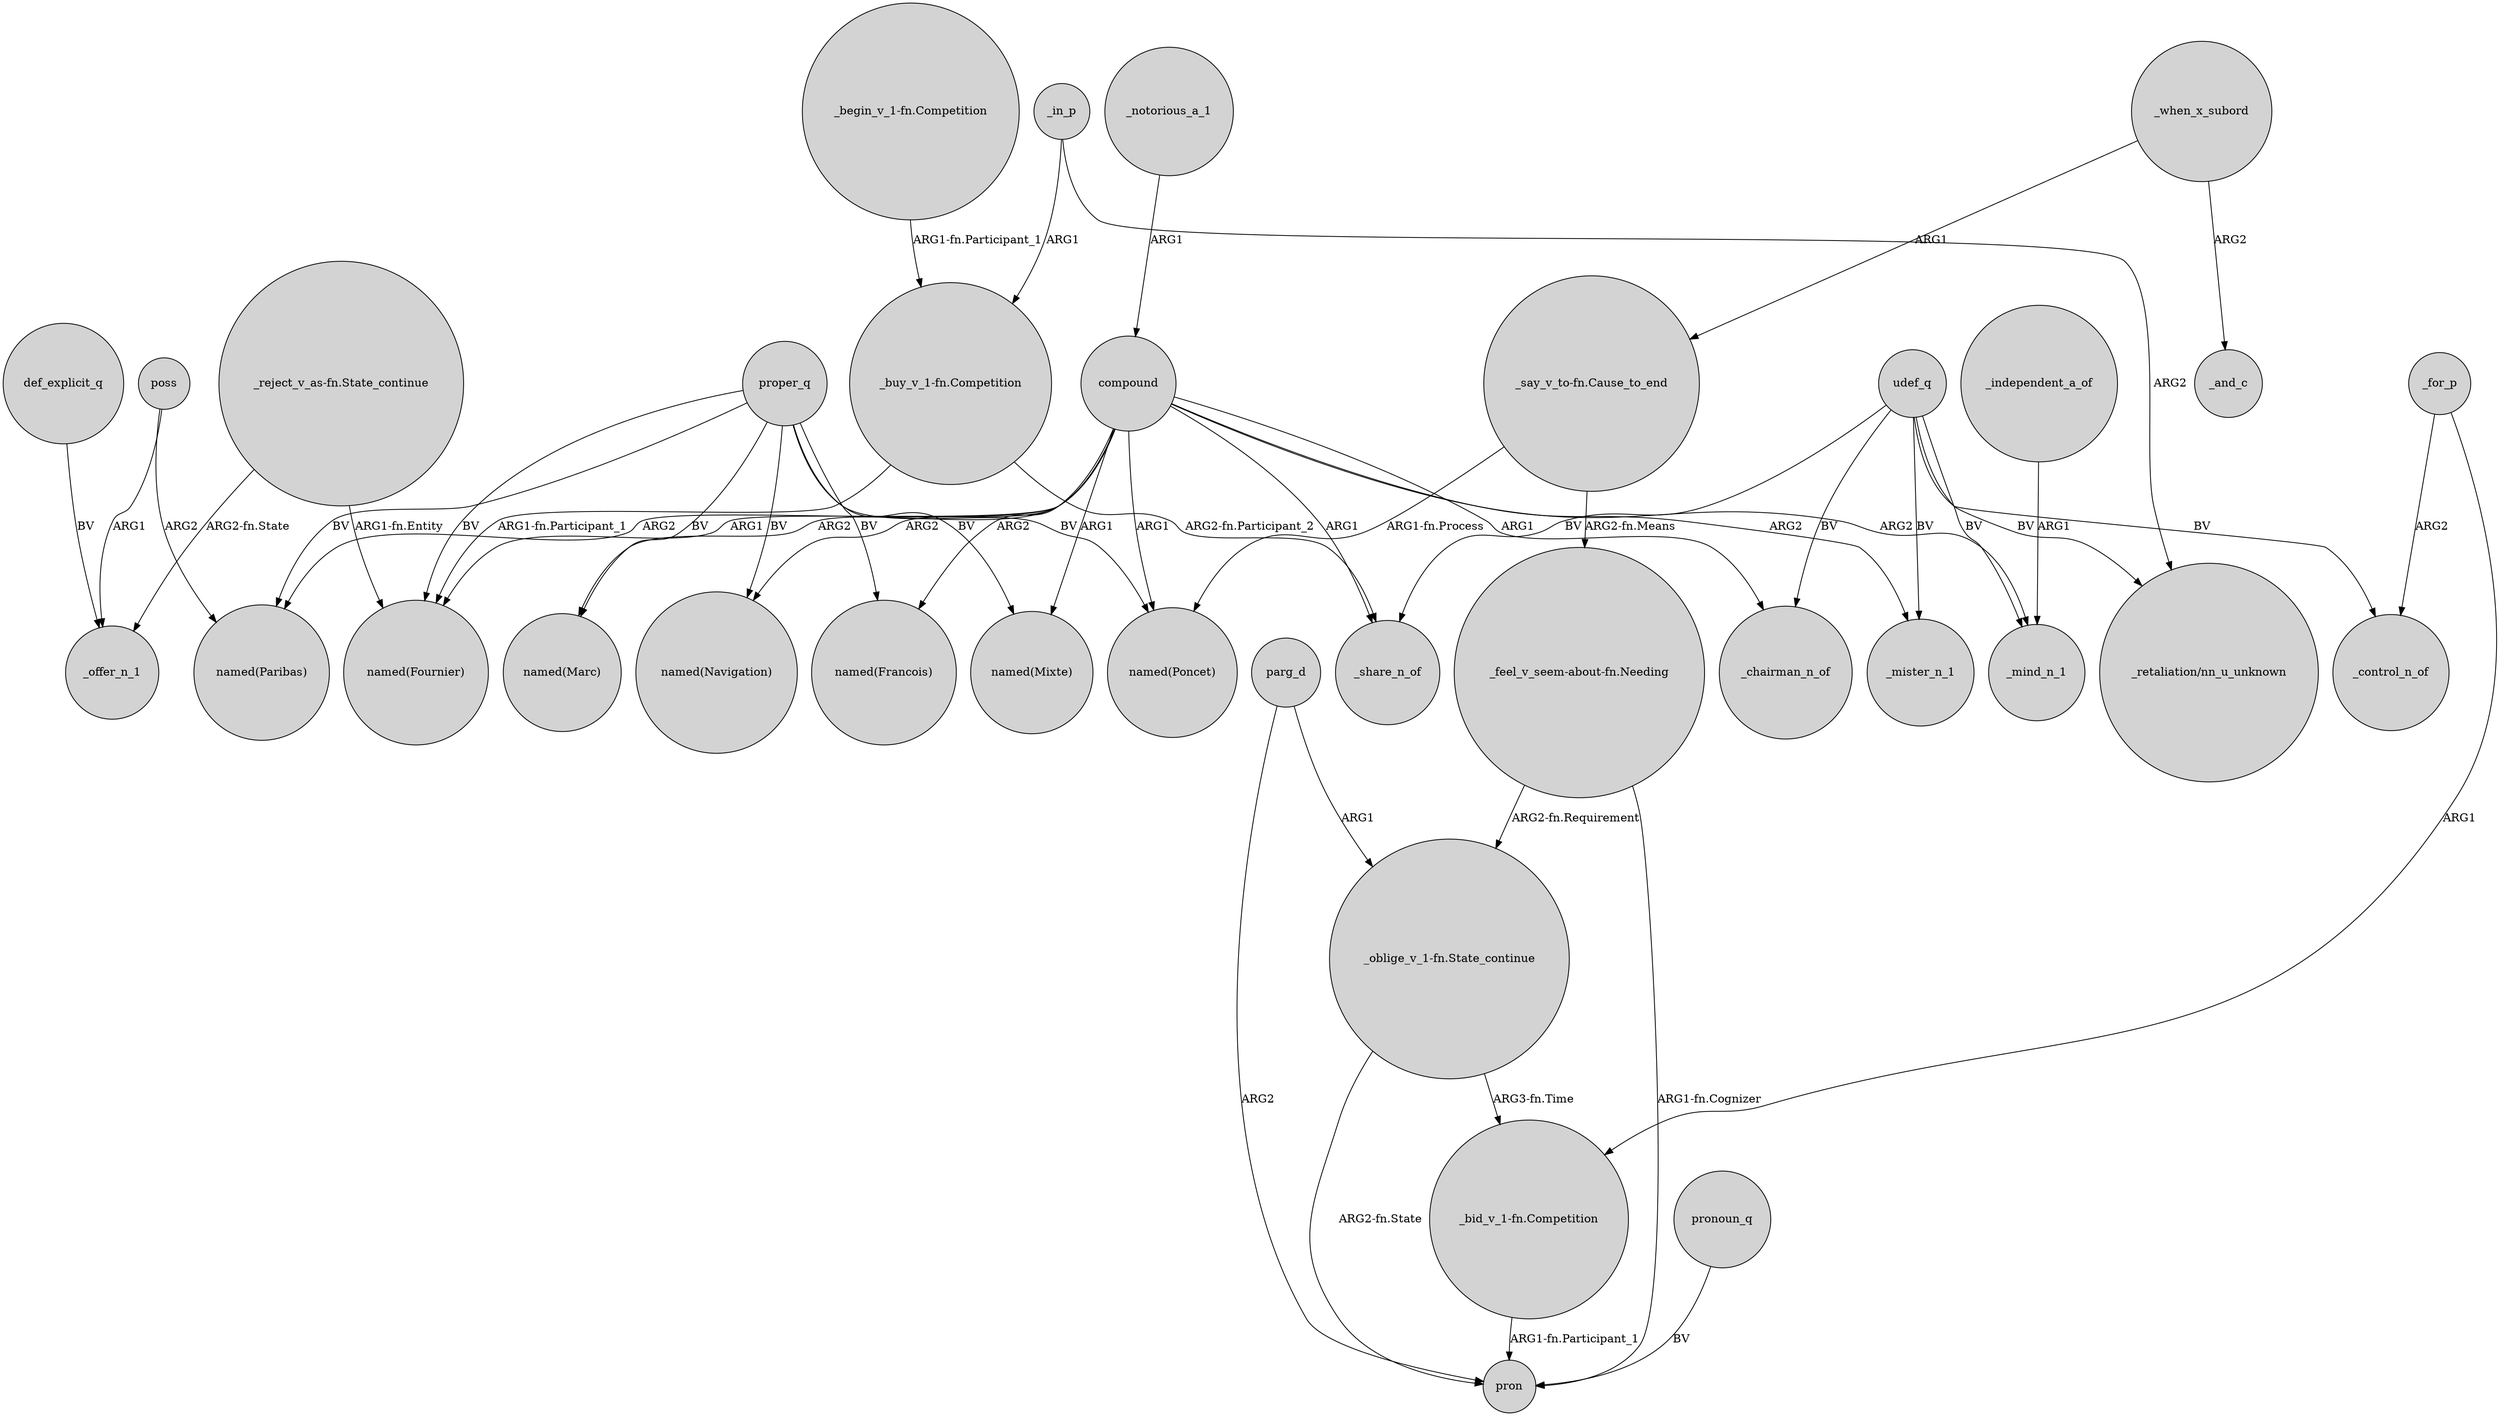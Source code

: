 digraph {
	node [shape=circle style=filled]
	proper_q -> "named(Francois)" [label=BV]
	compound -> _mister_n_1 [label=ARG2]
	"_buy_v_1-fn.Competition" -> _share_n_of [label="ARG2-fn.Participant_2"]
	proper_q -> "named(Fournier)" [label=BV]
	udef_q -> _control_n_of [label=BV]
	compound -> "named(Fournier)" [label=ARG1]
	proper_q -> "named(Poncet)" [label=BV]
	"_bid_v_1-fn.Competition" -> pron [label="ARG1-fn.Participant_1"]
	proper_q -> "named(Marc)" [label=BV]
	parg_d -> "_oblige_v_1-fn.State_continue" [label=ARG1]
	udef_q -> _chairman_n_of [label=BV]
	compound -> _share_n_of [label=ARG1]
	proper_q -> "named(Paribas)" [label=BV]
	parg_d -> pron [label=ARG2]
	proper_q -> "named(Navigation)" [label=BV]
	compound -> "named(Navigation)" [label=ARG2]
	_for_p -> "_bid_v_1-fn.Competition" [label=ARG1]
	udef_q -> _mister_n_1 [label=BV]
	_notorious_a_1 -> compound [label=ARG1]
	_in_p -> "_buy_v_1-fn.Competition" [label=ARG1]
	"_say_v_to-fn.Cause_to_end" -> "_feel_v_seem-about-fn.Needing" [label="ARG2-fn.Means"]
	"_reject_v_as-fn.State_continue" -> "named(Fournier)" [label="ARG1-fn.Entity"]
	_in_p -> "_retaliation/nn_u_unknown" [label=ARG2]
	proper_q -> "named(Mixte)" [label=BV]
	"_feel_v_seem-about-fn.Needing" -> pron [label="ARG1-fn.Cognizer"]
	"_begin_v_1-fn.Competition" -> "_buy_v_1-fn.Competition" [label="ARG1-fn.Participant_1"]
	pronoun_q -> pron [label=BV]
	poss -> _offer_n_1 [label=ARG1]
	_when_x_subord -> _and_c [label=ARG2]
	_for_p -> _control_n_of [label=ARG2]
	compound -> "named(Mixte)" [label=ARG1]
	poss -> "named(Paribas)" [label=ARG2]
	"_oblige_v_1-fn.State_continue" -> "_bid_v_1-fn.Competition" [label="ARG3-fn.Time"]
	"_oblige_v_1-fn.State_continue" -> pron [label="ARG2-fn.State"]
	udef_q -> _share_n_of [label=BV]
	compound -> "named(Francois)" [label=ARG2]
	udef_q -> _mind_n_1 [label=BV]
	compound -> "named(Marc)" [label=ARG2]
	compound -> _chairman_n_of [label=ARG1]
	"_feel_v_seem-about-fn.Needing" -> "_oblige_v_1-fn.State_continue" [label="ARG2-fn.Requirement"]
	"_buy_v_1-fn.Competition" -> "named(Fournier)" [label="ARG1-fn.Participant_1"]
	def_explicit_q -> _offer_n_1 [label=BV]
	_independent_a_of -> _mind_n_1 [label=ARG1]
	"_say_v_to-fn.Cause_to_end" -> "named(Poncet)" [label="ARG1-fn.Process"]
	"_reject_v_as-fn.State_continue" -> _offer_n_1 [label="ARG2-fn.State"]
	compound -> "named(Paribas)" [label=ARG2]
	compound -> "named(Poncet)" [label=ARG1]
	_when_x_subord -> "_say_v_to-fn.Cause_to_end" [label=ARG1]
	compound -> _mind_n_1 [label=ARG2]
	udef_q -> "_retaliation/nn_u_unknown" [label=BV]
}
